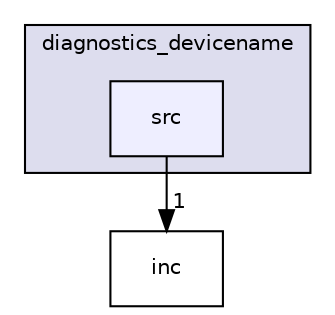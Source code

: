 digraph "src/diagnostics_component/diagnostics_devicename/src" {
  compound=true
  node [ fontsize="10", fontname="Helvetica"];
  edge [ labelfontsize="10", labelfontname="Helvetica"];
  subgraph clusterdir_7cdf5b57916807e0abe5beee04f98da7 {
    graph [ bgcolor="#ddddee", pencolor="black", label="diagnostics_devicename" fontname="Helvetica", fontsize="10", URL="dir_7cdf5b57916807e0abe5beee04f98da7.html"]
  dir_68b9a3d5a650a4247d85f5ee9a37fc41 [shape=box, label="src", style="filled", fillcolor="#eeeeff", pencolor="black", URL="dir_68b9a3d5a650a4247d85f5ee9a37fc41.html"];
  }
  dir_1d586b1f08415f4c06e2f3cfb2e0c95c [shape=box label="inc" URL="dir_1d586b1f08415f4c06e2f3cfb2e0c95c.html"];
  dir_68b9a3d5a650a4247d85f5ee9a37fc41->dir_1d586b1f08415f4c06e2f3cfb2e0c95c [headlabel="1", labeldistance=1.5 headhref="dir_000055_000054.html"];
}
